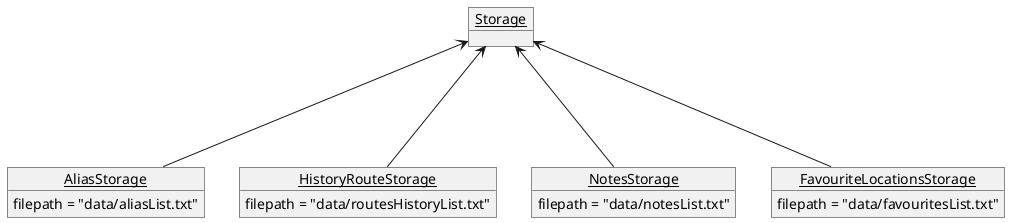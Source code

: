@startuml
'https://plantuml.com/object-diagram

object __Storage__

object __AliasStorage__ {
    filepath = "data/aliasList.txt"
}

object __HistoryRouteStorage__ {
    filepath = "data/routesHistoryList.txt"
}

object __NotesStorage__ {
  filepath = "data/notesList.txt" 
}

object __FavouriteLocationsStorage__ {
    filepath = "data/favouritesList.txt"
}

__Storage__ <--- __AliasStorage__
__Storage__ <--- __NotesStorage__
__Storage__ <--- __HistoryRouteStorage__
__Storage__ <--- __FavouriteLocationsStorage__
@enduml
